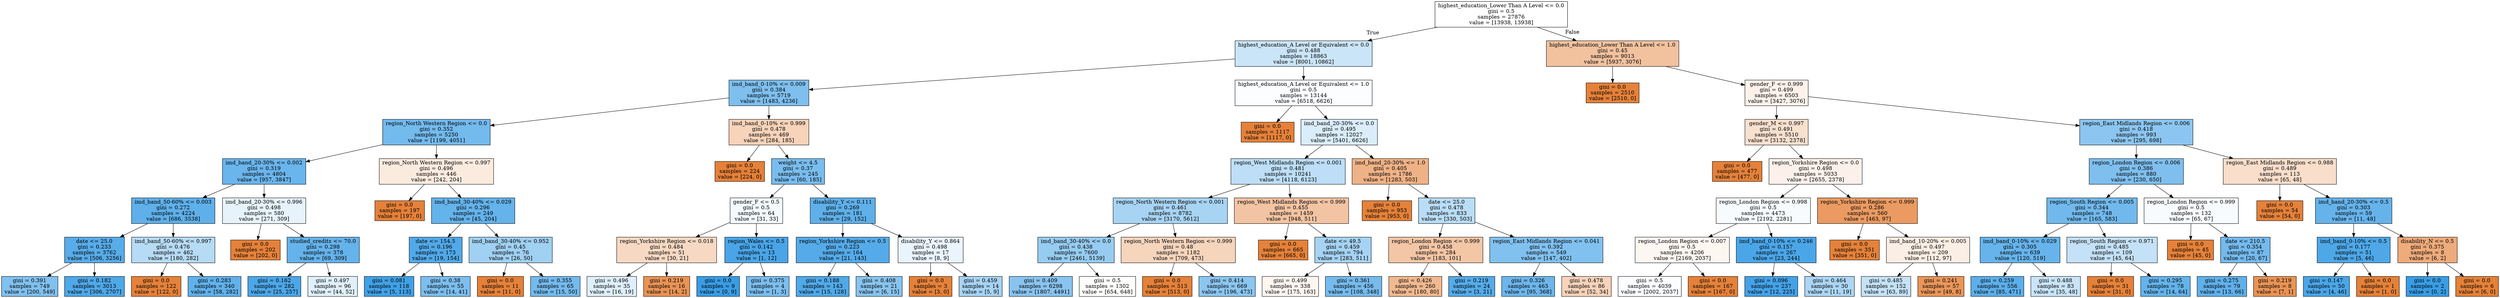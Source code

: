 digraph Tree {
node [shape=box, style="filled", color="black"] ;
0 [label="highest_education_Lower Than A Level <= 0.0\ngini = 0.5\nsamples = 27876\nvalue = [13938, 13938]", fillcolor="#e5813900"] ;
1 [label="highest_education_A Level or Equivalent <= 0.0\ngini = 0.488\nsamples = 18863\nvalue = [8001, 10862]", fillcolor="#399de543"] ;
0 -> 1 [labeldistance=2.5, labelangle=45, headlabel="True"] ;
2 [label="imd_band_0-10% <= 0.009\ngini = 0.384\nsamples = 5719\nvalue = [1483, 4236]", fillcolor="#399de5a6"] ;
1 -> 2 ;
3 [label="region_North Western Region <= 0.0\ngini = 0.352\nsamples = 5250\nvalue = [1199, 4051]", fillcolor="#399de5b4"] ;
2 -> 3 ;
4 [label="imd_band_20-30% <= 0.002\ngini = 0.319\nsamples = 4804\nvalue = [957, 3847]", fillcolor="#399de5c0"] ;
3 -> 4 ;
5 [label="imd_band_50-60% <= 0.003\ngini = 0.272\nsamples = 4224\nvalue = [686, 3538]", fillcolor="#399de5ce"] ;
4 -> 5 ;
6 [label="date <= 25.0\ngini = 0.233\nsamples = 3762\nvalue = [506, 3256]", fillcolor="#399de5d7"] ;
5 -> 6 ;
7 [label="gini = 0.391\nsamples = 749\nvalue = [200, 549]", fillcolor="#399de5a2"] ;
6 -> 7 ;
8 [label="gini = 0.182\nsamples = 3013\nvalue = [306, 2707]", fillcolor="#399de5e2"] ;
6 -> 8 ;
9 [label="imd_band_50-60% <= 0.997\ngini = 0.476\nsamples = 462\nvalue = [180, 282]", fillcolor="#399de55c"] ;
5 -> 9 ;
10 [label="gini = 0.0\nsamples = 122\nvalue = [122, 0]", fillcolor="#e58139ff"] ;
9 -> 10 ;
11 [label="gini = 0.283\nsamples = 340\nvalue = [58, 282]", fillcolor="#399de5cb"] ;
9 -> 11 ;
12 [label="imd_band_20-30% <= 0.996\ngini = 0.498\nsamples = 580\nvalue = [271, 309]", fillcolor="#399de51f"] ;
4 -> 12 ;
13 [label="gini = 0.0\nsamples = 202\nvalue = [202, 0]", fillcolor="#e58139ff"] ;
12 -> 13 ;
14 [label="studied_credits <= 70.0\ngini = 0.298\nsamples = 378\nvalue = [69, 309]", fillcolor="#399de5c6"] ;
12 -> 14 ;
15 [label="gini = 0.162\nsamples = 282\nvalue = [25, 257]", fillcolor="#399de5e6"] ;
14 -> 15 ;
16 [label="gini = 0.497\nsamples = 96\nvalue = [44, 52]", fillcolor="#399de527"] ;
14 -> 16 ;
17 [label="region_North Western Region <= 0.997\ngini = 0.496\nsamples = 446\nvalue = [242, 204]", fillcolor="#e5813928"] ;
3 -> 17 ;
18 [label="gini = 0.0\nsamples = 197\nvalue = [197, 0]", fillcolor="#e58139ff"] ;
17 -> 18 ;
19 [label="imd_band_30-40% <= 0.029\ngini = 0.296\nsamples = 249\nvalue = [45, 204]", fillcolor="#399de5c7"] ;
17 -> 19 ;
20 [label="date <= 154.5\ngini = 0.196\nsamples = 173\nvalue = [19, 154]", fillcolor="#399de5e0"] ;
19 -> 20 ;
21 [label="gini = 0.081\nsamples = 118\nvalue = [5, 113]", fillcolor="#399de5f4"] ;
20 -> 21 ;
22 [label="gini = 0.38\nsamples = 55\nvalue = [14, 41]", fillcolor="#399de5a8"] ;
20 -> 22 ;
23 [label="imd_band_30-40% <= 0.952\ngini = 0.45\nsamples = 76\nvalue = [26, 50]", fillcolor="#399de57a"] ;
19 -> 23 ;
24 [label="gini = 0.0\nsamples = 11\nvalue = [11, 0]", fillcolor="#e58139ff"] ;
23 -> 24 ;
25 [label="gini = 0.355\nsamples = 65\nvalue = [15, 50]", fillcolor="#399de5b3"] ;
23 -> 25 ;
26 [label="imd_band_0-10% <= 0.999\ngini = 0.478\nsamples = 469\nvalue = [284, 185]", fillcolor="#e5813959"] ;
2 -> 26 ;
27 [label="gini = 0.0\nsamples = 224\nvalue = [224, 0]", fillcolor="#e58139ff"] ;
26 -> 27 ;
28 [label="weight <= 4.5\ngini = 0.37\nsamples = 245\nvalue = [60, 185]", fillcolor="#399de5ac"] ;
26 -> 28 ;
29 [label="gender_F <= 0.5\ngini = 0.5\nsamples = 64\nvalue = [31, 33]", fillcolor="#399de50f"] ;
28 -> 29 ;
30 [label="region_Yorkshire Region <= 0.018\ngini = 0.484\nsamples = 51\nvalue = [30, 21]", fillcolor="#e581394d"] ;
29 -> 30 ;
31 [label="gini = 0.496\nsamples = 35\nvalue = [16, 19]", fillcolor="#399de528"] ;
30 -> 31 ;
32 [label="gini = 0.219\nsamples = 16\nvalue = [14, 2]", fillcolor="#e58139db"] ;
30 -> 32 ;
33 [label="region_Wales <= 0.5\ngini = 0.142\nsamples = 13\nvalue = [1, 12]", fillcolor="#399de5ea"] ;
29 -> 33 ;
34 [label="gini = 0.0\nsamples = 9\nvalue = [0, 9]", fillcolor="#399de5ff"] ;
33 -> 34 ;
35 [label="gini = 0.375\nsamples = 4\nvalue = [1, 3]", fillcolor="#399de5aa"] ;
33 -> 35 ;
36 [label="disability_Y <= 0.111\ngini = 0.269\nsamples = 181\nvalue = [29, 152]", fillcolor="#399de5ce"] ;
28 -> 36 ;
37 [label="region_Yorkshire Region <= 0.5\ngini = 0.223\nsamples = 164\nvalue = [21, 143]", fillcolor="#399de5da"] ;
36 -> 37 ;
38 [label="gini = 0.188\nsamples = 143\nvalue = [15, 128]", fillcolor="#399de5e1"] ;
37 -> 38 ;
39 [label="gini = 0.408\nsamples = 21\nvalue = [6, 15]", fillcolor="#399de599"] ;
37 -> 39 ;
40 [label="disability_Y <= 0.864\ngini = 0.498\nsamples = 17\nvalue = [8, 9]", fillcolor="#399de51c"] ;
36 -> 40 ;
41 [label="gini = 0.0\nsamples = 3\nvalue = [3, 0]", fillcolor="#e58139ff"] ;
40 -> 41 ;
42 [label="gini = 0.459\nsamples = 14\nvalue = [5, 9]", fillcolor="#399de571"] ;
40 -> 42 ;
43 [label="highest_education_A Level or Equivalent <= 1.0\ngini = 0.5\nsamples = 13144\nvalue = [6518, 6626]", fillcolor="#399de504"] ;
1 -> 43 ;
44 [label="gini = 0.0\nsamples = 1117\nvalue = [1117, 0]", fillcolor="#e58139ff"] ;
43 -> 44 ;
45 [label="imd_band_20-30% <= 0.0\ngini = 0.495\nsamples = 12027\nvalue = [5401, 6626]", fillcolor="#399de52f"] ;
43 -> 45 ;
46 [label="region_West Midlands Region <= 0.001\ngini = 0.481\nsamples = 10241\nvalue = [4118, 6123]", fillcolor="#399de554"] ;
45 -> 46 ;
47 [label="region_North Western Region <= 0.001\ngini = 0.461\nsamples = 8782\nvalue = [3170, 5612]", fillcolor="#399de56f"] ;
46 -> 47 ;
48 [label="imd_band_30-40% <= 0.0\ngini = 0.438\nsamples = 7600\nvalue = [2461, 5139]", fillcolor="#399de585"] ;
47 -> 48 ;
49 [label="gini = 0.409\nsamples = 6298\nvalue = [1807, 4491]", fillcolor="#399de598"] ;
48 -> 49 ;
50 [label="gini = 0.5\nsamples = 1302\nvalue = [654, 648]", fillcolor="#e5813902"] ;
48 -> 50 ;
51 [label="region_North Western Region <= 0.999\ngini = 0.48\nsamples = 1182\nvalue = [709, 473]", fillcolor="#e5813955"] ;
47 -> 51 ;
52 [label="gini = 0.0\nsamples = 513\nvalue = [513, 0]", fillcolor="#e58139ff"] ;
51 -> 52 ;
53 [label="gini = 0.414\nsamples = 669\nvalue = [196, 473]", fillcolor="#399de595"] ;
51 -> 53 ;
54 [label="region_West Midlands Region <= 0.999\ngini = 0.455\nsamples = 1459\nvalue = [948, 511]", fillcolor="#e5813976"] ;
46 -> 54 ;
55 [label="gini = 0.0\nsamples = 665\nvalue = [665, 0]", fillcolor="#e58139ff"] ;
54 -> 55 ;
56 [label="date <= 49.5\ngini = 0.459\nsamples = 794\nvalue = [283, 511]", fillcolor="#399de572"] ;
54 -> 56 ;
57 [label="gini = 0.499\nsamples = 338\nvalue = [175, 163]", fillcolor="#e5813911"] ;
56 -> 57 ;
58 [label="gini = 0.361\nsamples = 456\nvalue = [108, 348]", fillcolor="#399de5b0"] ;
56 -> 58 ;
59 [label="imd_band_20-30% <= 1.0\ngini = 0.405\nsamples = 1786\nvalue = [1283, 503]", fillcolor="#e581399b"] ;
45 -> 59 ;
60 [label="gini = 0.0\nsamples = 953\nvalue = [953, 0]", fillcolor="#e58139ff"] ;
59 -> 60 ;
61 [label="date <= 25.0\ngini = 0.478\nsamples = 833\nvalue = [330, 503]", fillcolor="#399de558"] ;
59 -> 61 ;
62 [label="region_London Region <= 0.999\ngini = 0.458\nsamples = 284\nvalue = [183, 101]", fillcolor="#e5813972"] ;
61 -> 62 ;
63 [label="gini = 0.426\nsamples = 260\nvalue = [180, 80]", fillcolor="#e581398e"] ;
62 -> 63 ;
64 [label="gini = 0.219\nsamples = 24\nvalue = [3, 21]", fillcolor="#399de5db"] ;
62 -> 64 ;
65 [label="region_East Midlands Region <= 0.041\ngini = 0.392\nsamples = 549\nvalue = [147, 402]", fillcolor="#399de5a2"] ;
61 -> 65 ;
66 [label="gini = 0.326\nsamples = 463\nvalue = [95, 368]", fillcolor="#399de5bd"] ;
65 -> 66 ;
67 [label="gini = 0.478\nsamples = 86\nvalue = [52, 34]", fillcolor="#e5813958"] ;
65 -> 67 ;
68 [label="highest_education_Lower Than A Level <= 1.0\ngini = 0.45\nsamples = 9013\nvalue = [5937, 3076]", fillcolor="#e581397b"] ;
0 -> 68 [labeldistance=2.5, labelangle=-45, headlabel="False"] ;
69 [label="gini = 0.0\nsamples = 2510\nvalue = [2510, 0]", fillcolor="#e58139ff"] ;
68 -> 69 ;
70 [label="gender_F <= 0.999\ngini = 0.499\nsamples = 6503\nvalue = [3427, 3076]", fillcolor="#e581391a"] ;
68 -> 70 ;
71 [label="gender_M <= 0.997\ngini = 0.491\nsamples = 5510\nvalue = [3132, 2378]", fillcolor="#e581393d"] ;
70 -> 71 ;
72 [label="gini = 0.0\nsamples = 477\nvalue = [477, 0]", fillcolor="#e58139ff"] ;
71 -> 72 ;
73 [label="region_Yorkshire Region <= 0.0\ngini = 0.498\nsamples = 5033\nvalue = [2655, 2378]", fillcolor="#e581391b"] ;
71 -> 73 ;
74 [label="region_London Region <= 0.998\ngini = 0.5\nsamples = 4473\nvalue = [2192, 2281]", fillcolor="#399de50a"] ;
73 -> 74 ;
75 [label="region_London Region <= 0.007\ngini = 0.5\nsamples = 4206\nvalue = [2169, 2037]", fillcolor="#e5813910"] ;
74 -> 75 ;
76 [label="gini = 0.5\nsamples = 4039\nvalue = [2002, 2037]", fillcolor="#399de504"] ;
75 -> 76 ;
77 [label="gini = 0.0\nsamples = 167\nvalue = [167, 0]", fillcolor="#e58139ff"] ;
75 -> 77 ;
78 [label="imd_band_0-10% <= 0.246\ngini = 0.157\nsamples = 267\nvalue = [23, 244]", fillcolor="#399de5e7"] ;
74 -> 78 ;
79 [label="gini = 0.096\nsamples = 237\nvalue = [12, 225]", fillcolor="#399de5f1"] ;
78 -> 79 ;
80 [label="gini = 0.464\nsamples = 30\nvalue = [11, 19]", fillcolor="#399de56b"] ;
78 -> 80 ;
81 [label="region_Yorkshire Region <= 0.999\ngini = 0.286\nsamples = 560\nvalue = [463, 97]", fillcolor="#e58139ca"] ;
73 -> 81 ;
82 [label="gini = 0.0\nsamples = 351\nvalue = [351, 0]", fillcolor="#e58139ff"] ;
81 -> 82 ;
83 [label="imd_band_10-20% <= 0.005\ngini = 0.497\nsamples = 209\nvalue = [112, 97]", fillcolor="#e5813922"] ;
81 -> 83 ;
84 [label="gini = 0.485\nsamples = 152\nvalue = [63, 89]", fillcolor="#399de54a"] ;
83 -> 84 ;
85 [label="gini = 0.241\nsamples = 57\nvalue = [49, 8]", fillcolor="#e58139d5"] ;
83 -> 85 ;
86 [label="region_East Midlands Region <= 0.006\ngini = 0.418\nsamples = 993\nvalue = [295, 698]", fillcolor="#399de593"] ;
70 -> 86 ;
87 [label="region_London Region <= 0.006\ngini = 0.386\nsamples = 880\nvalue = [230, 650]", fillcolor="#399de5a5"] ;
86 -> 87 ;
88 [label="region_South Region <= 0.005\ngini = 0.344\nsamples = 748\nvalue = [165, 583]", fillcolor="#399de5b7"] ;
87 -> 88 ;
89 [label="imd_band_0-10% <= 0.029\ngini = 0.305\nsamples = 639\nvalue = [120, 519]", fillcolor="#399de5c4"] ;
88 -> 89 ;
90 [label="gini = 0.259\nsamples = 556\nvalue = [85, 471]", fillcolor="#399de5d1"] ;
89 -> 90 ;
91 [label="gini = 0.488\nsamples = 83\nvalue = [35, 48]", fillcolor="#399de545"] ;
89 -> 91 ;
92 [label="region_South Region <= 0.971\ngini = 0.485\nsamples = 109\nvalue = [45, 64]", fillcolor="#399de54c"] ;
88 -> 92 ;
93 [label="gini = 0.0\nsamples = 31\nvalue = [31, 0]", fillcolor="#e58139ff"] ;
92 -> 93 ;
94 [label="gini = 0.295\nsamples = 78\nvalue = [14, 64]", fillcolor="#399de5c7"] ;
92 -> 94 ;
95 [label="region_London Region <= 0.999\ngini = 0.5\nsamples = 132\nvalue = [65, 67]", fillcolor="#399de508"] ;
87 -> 95 ;
96 [label="gini = 0.0\nsamples = 45\nvalue = [45, 0]", fillcolor="#e58139ff"] ;
95 -> 96 ;
97 [label="date <= 210.5\ngini = 0.354\nsamples = 87\nvalue = [20, 67]", fillcolor="#399de5b3"] ;
95 -> 97 ;
98 [label="gini = 0.275\nsamples = 79\nvalue = [13, 66]", fillcolor="#399de5cd"] ;
97 -> 98 ;
99 [label="gini = 0.219\nsamples = 8\nvalue = [7, 1]", fillcolor="#e58139db"] ;
97 -> 99 ;
100 [label="region_East Midlands Region <= 0.988\ngini = 0.489\nsamples = 113\nvalue = [65, 48]", fillcolor="#e5813943"] ;
86 -> 100 ;
101 [label="gini = 0.0\nsamples = 54\nvalue = [54, 0]", fillcolor="#e58139ff"] ;
100 -> 101 ;
102 [label="imd_band_20-30% <= 0.5\ngini = 0.303\nsamples = 59\nvalue = [11, 48]", fillcolor="#399de5c5"] ;
100 -> 102 ;
103 [label="imd_band_0-10% <= 0.5\ngini = 0.177\nsamples = 51\nvalue = [5, 46]", fillcolor="#399de5e3"] ;
102 -> 103 ;
104 [label="gini = 0.147\nsamples = 50\nvalue = [4, 46]", fillcolor="#399de5e9"] ;
103 -> 104 ;
105 [label="gini = 0.0\nsamples = 1\nvalue = [1, 0]", fillcolor="#e58139ff"] ;
103 -> 105 ;
106 [label="disability_N <= 0.5\ngini = 0.375\nsamples = 8\nvalue = [6, 2]", fillcolor="#e58139aa"] ;
102 -> 106 ;
107 [label="gini = 0.0\nsamples = 2\nvalue = [0, 2]", fillcolor="#399de5ff"] ;
106 -> 107 ;
108 [label="gini = 0.0\nsamples = 6\nvalue = [6, 0]", fillcolor="#e58139ff"] ;
106 -> 108 ;
}